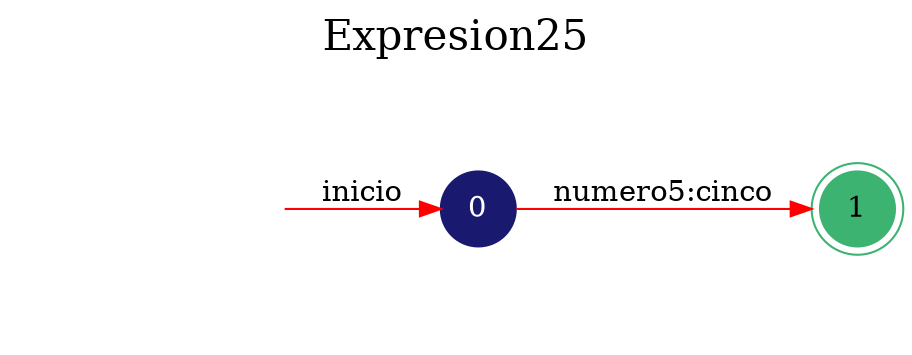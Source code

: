 digraph automata_finito {
	rankdir=LR;
	graph [label="Expresion25", labelloc=t, fontsize=20]; 
	node [shape=doublecircle, style = filled,color = mediumseagreen]; "1";
	node [shape=circle];
	node [color=midnightblue,fontcolor=white];
	edge [color=red];
	secret_node [style=invis];
	secret_node -> "0" [label="inicio"];
	"0" -> "1" [label="numero5:cinco"];
}
